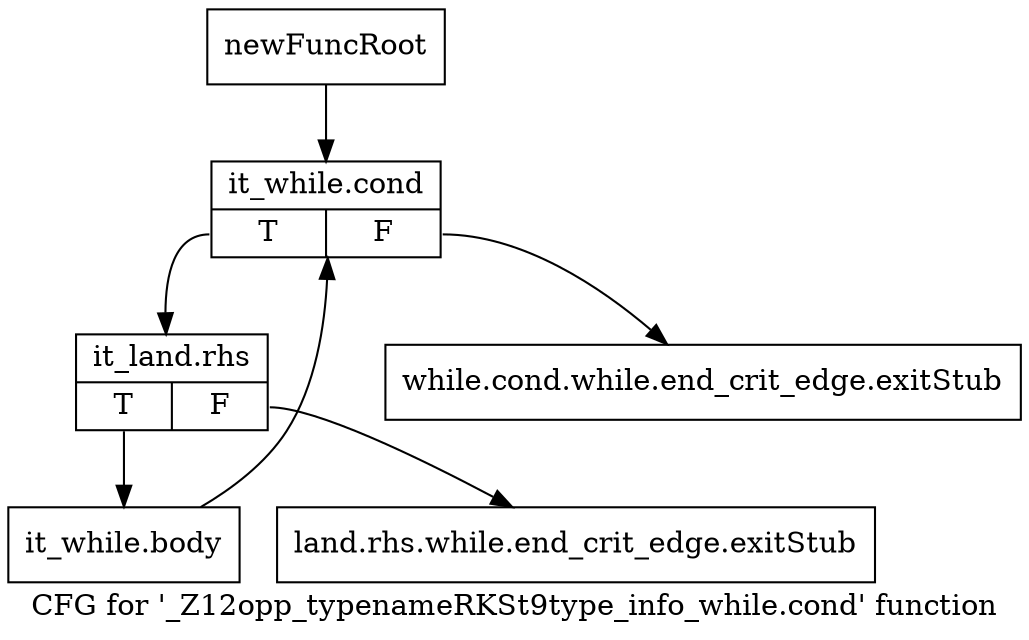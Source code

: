 digraph "CFG for '_Z12opp_typenameRKSt9type_info_while.cond' function" {
	label="CFG for '_Z12opp_typenameRKSt9type_info_while.cond' function";

	Node0x217ed90 [shape=record,label="{newFuncRoot}"];
	Node0x217ed90 -> Node0x218a560;
	Node0x217ede0 [shape=record,label="{while.cond.while.end_crit_edge.exitStub}"];
	Node0x218a510 [shape=record,label="{land.rhs.while.end_crit_edge.exitStub}"];
	Node0x218a560 [shape=record,label="{it_while.cond|{<s0>T|<s1>F}}"];
	Node0x218a560:s0 -> Node0x218a5b0;
	Node0x218a560:s1 -> Node0x217ede0;
	Node0x218a5b0 [shape=record,label="{it_land.rhs|{<s0>T|<s1>F}}"];
	Node0x218a5b0:s0 -> Node0x218a600;
	Node0x218a5b0:s1 -> Node0x218a510;
	Node0x218a600 [shape=record,label="{it_while.body}"];
	Node0x218a600 -> Node0x218a560;
}
